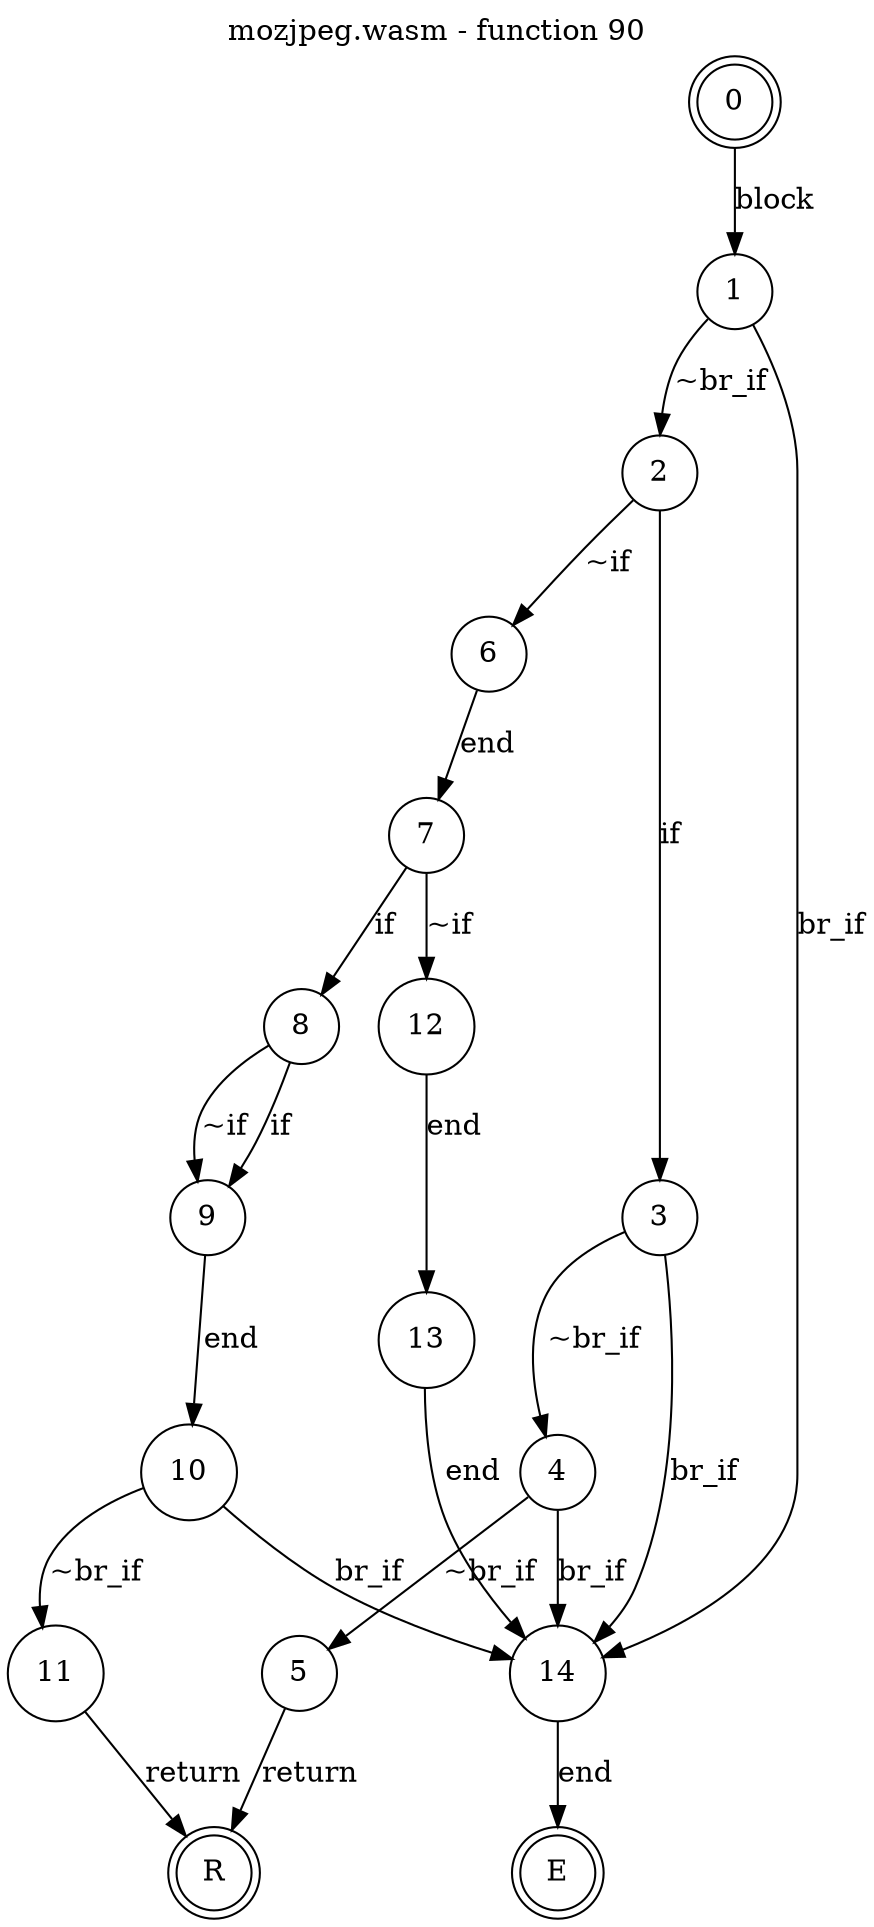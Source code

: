 digraph finite_state_machine {
    label = "mozjpeg.wasm - function 90"
    labelloc =  t
    labelfontsize = 16
    labelfontcolor = black
    labelfontname = "Helvetica"
    node [shape = doublecircle]; 0 E R ;
    node [shape = circle];
    0 -> 1[label="block"];
    1 -> 2[label="~br_if"];
    1 -> 14[label="br_if"];
    2 -> 3[label="if"];
    2 -> 6[label="~if"];
    3 -> 4[label="~br_if"];
    3 -> 14[label="br_if"];
    4 -> 5[label="~br_if"];
    4 -> 14[label="br_if"];
    5 -> R[label="return"];
    6 -> 7[label="end"];
    7 -> 8[label="if"];
    7 -> 12[label="~if"];
    8 -> 9[label="if"];
    8 -> 9[label="~if"];
    9 -> 10[label="end"];
    10 -> 11[label="~br_if"];
    10 -> 14[label="br_if"];
    11 -> R[label="return"];
    12 -> 13[label="end"];
    13 -> 14[label="end"];
    14 -> E[label="end"];
}
